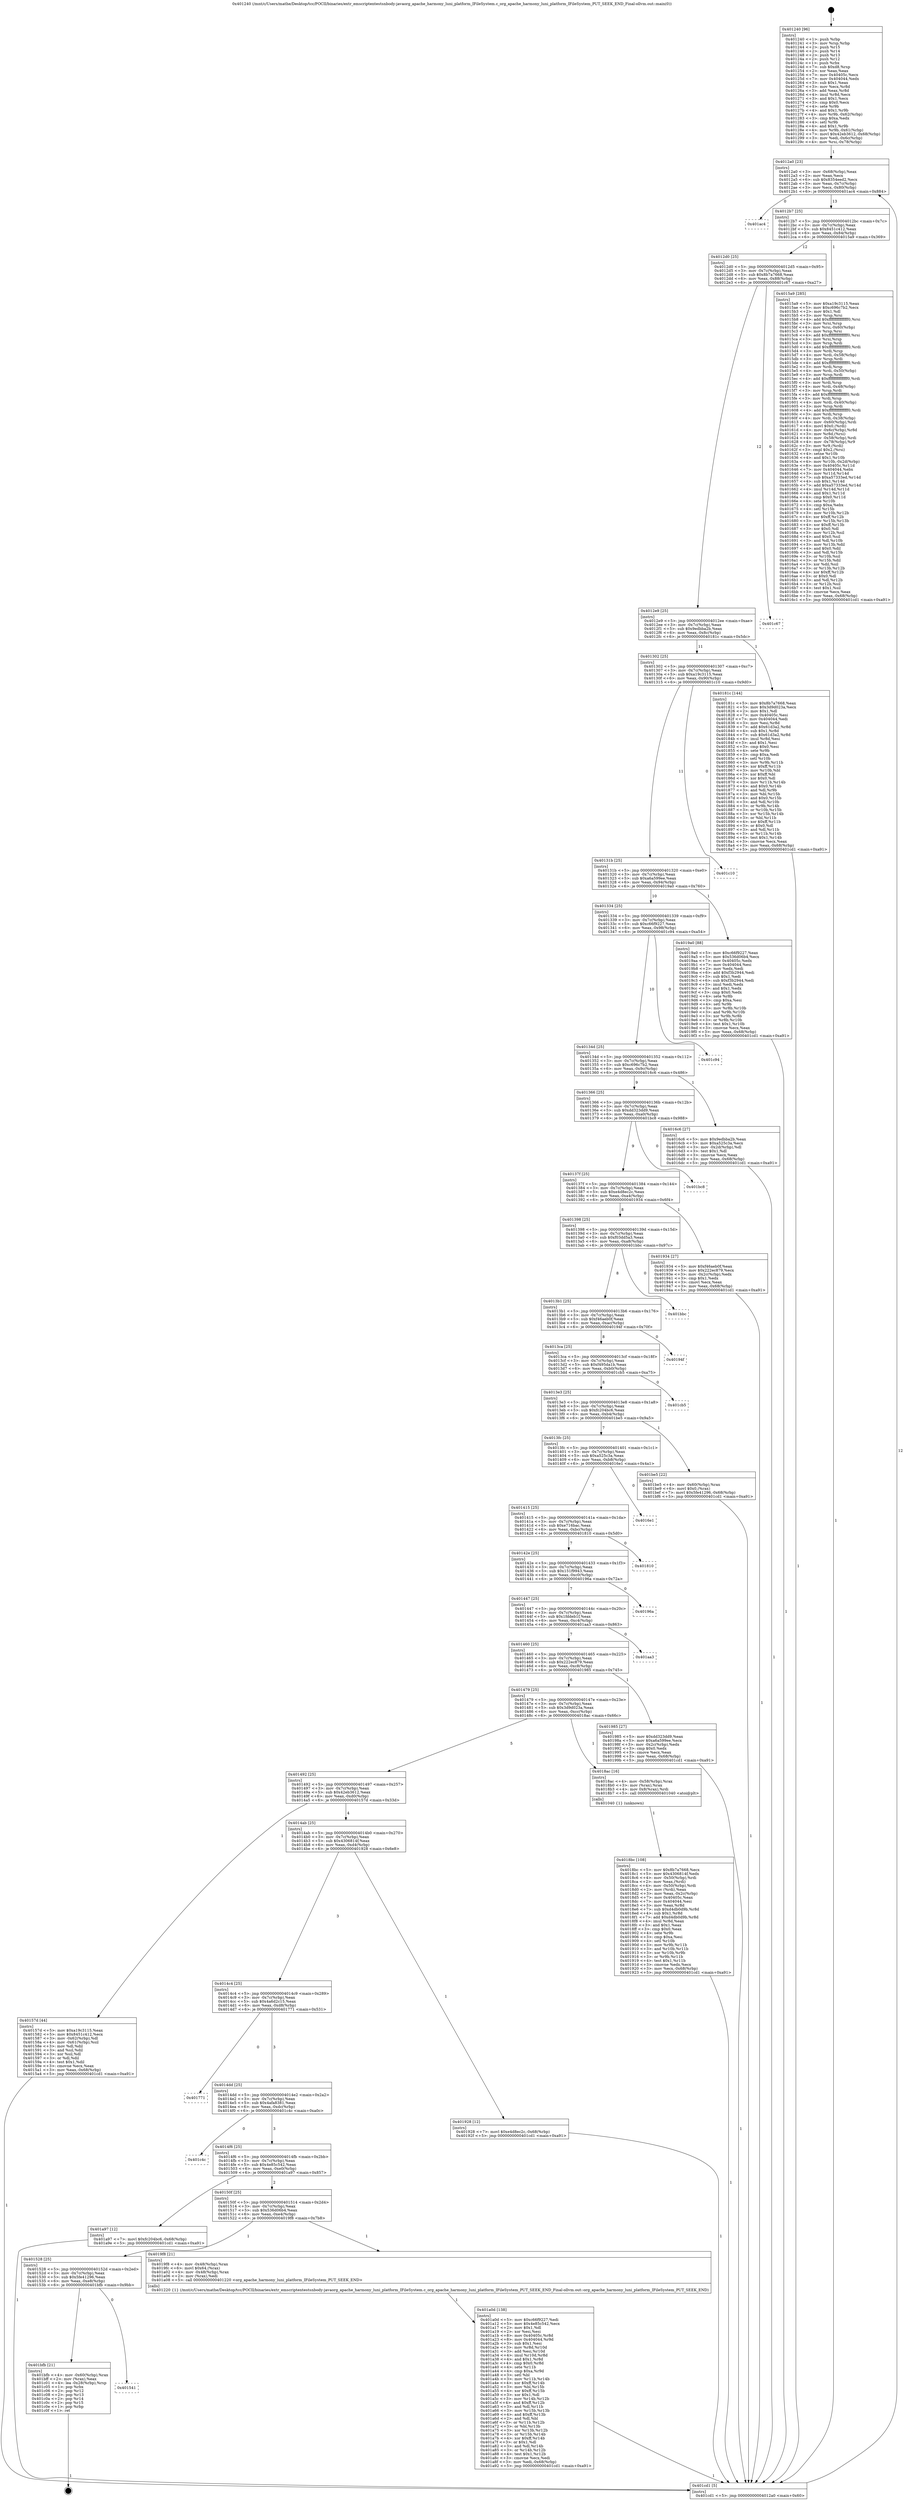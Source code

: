 digraph "0x401240" {
  label = "0x401240 (/mnt/c/Users/mathe/Desktop/tcc/POCII/binaries/extr_emscriptentestsnbody-javaorg_apache_harmony_luni_platform_IFileSystem.c_org_apache_harmony_luni_platform_IFileSystem_PUT_SEEK_END_Final-ollvm.out::main(0))"
  labelloc = "t"
  node[shape=record]

  Entry [label="",width=0.3,height=0.3,shape=circle,fillcolor=black,style=filled]
  "0x4012a0" [label="{
     0x4012a0 [23]\l
     | [instrs]\l
     &nbsp;&nbsp;0x4012a0 \<+3\>: mov -0x68(%rbp),%eax\l
     &nbsp;&nbsp;0x4012a3 \<+2\>: mov %eax,%ecx\l
     &nbsp;&nbsp;0x4012a5 \<+6\>: sub $0x8354eed2,%ecx\l
     &nbsp;&nbsp;0x4012ab \<+3\>: mov %eax,-0x7c(%rbp)\l
     &nbsp;&nbsp;0x4012ae \<+3\>: mov %ecx,-0x80(%rbp)\l
     &nbsp;&nbsp;0x4012b1 \<+6\>: je 0000000000401ac4 \<main+0x884\>\l
  }"]
  "0x401ac4" [label="{
     0x401ac4\l
  }", style=dashed]
  "0x4012b7" [label="{
     0x4012b7 [25]\l
     | [instrs]\l
     &nbsp;&nbsp;0x4012b7 \<+5\>: jmp 00000000004012bc \<main+0x7c\>\l
     &nbsp;&nbsp;0x4012bc \<+3\>: mov -0x7c(%rbp),%eax\l
     &nbsp;&nbsp;0x4012bf \<+5\>: sub $0x8451c412,%eax\l
     &nbsp;&nbsp;0x4012c4 \<+6\>: mov %eax,-0x84(%rbp)\l
     &nbsp;&nbsp;0x4012ca \<+6\>: je 00000000004015a9 \<main+0x369\>\l
  }"]
  Exit [label="",width=0.3,height=0.3,shape=circle,fillcolor=black,style=filled,peripheries=2]
  "0x4015a9" [label="{
     0x4015a9 [285]\l
     | [instrs]\l
     &nbsp;&nbsp;0x4015a9 \<+5\>: mov $0xa19c3115,%eax\l
     &nbsp;&nbsp;0x4015ae \<+5\>: mov $0xc696c7b2,%ecx\l
     &nbsp;&nbsp;0x4015b3 \<+2\>: mov $0x1,%dl\l
     &nbsp;&nbsp;0x4015b5 \<+3\>: mov %rsp,%rsi\l
     &nbsp;&nbsp;0x4015b8 \<+4\>: add $0xfffffffffffffff0,%rsi\l
     &nbsp;&nbsp;0x4015bc \<+3\>: mov %rsi,%rsp\l
     &nbsp;&nbsp;0x4015bf \<+4\>: mov %rsi,-0x60(%rbp)\l
     &nbsp;&nbsp;0x4015c3 \<+3\>: mov %rsp,%rsi\l
     &nbsp;&nbsp;0x4015c6 \<+4\>: add $0xfffffffffffffff0,%rsi\l
     &nbsp;&nbsp;0x4015ca \<+3\>: mov %rsi,%rsp\l
     &nbsp;&nbsp;0x4015cd \<+3\>: mov %rsp,%rdi\l
     &nbsp;&nbsp;0x4015d0 \<+4\>: add $0xfffffffffffffff0,%rdi\l
     &nbsp;&nbsp;0x4015d4 \<+3\>: mov %rdi,%rsp\l
     &nbsp;&nbsp;0x4015d7 \<+4\>: mov %rdi,-0x58(%rbp)\l
     &nbsp;&nbsp;0x4015db \<+3\>: mov %rsp,%rdi\l
     &nbsp;&nbsp;0x4015de \<+4\>: add $0xfffffffffffffff0,%rdi\l
     &nbsp;&nbsp;0x4015e2 \<+3\>: mov %rdi,%rsp\l
     &nbsp;&nbsp;0x4015e5 \<+4\>: mov %rdi,-0x50(%rbp)\l
     &nbsp;&nbsp;0x4015e9 \<+3\>: mov %rsp,%rdi\l
     &nbsp;&nbsp;0x4015ec \<+4\>: add $0xfffffffffffffff0,%rdi\l
     &nbsp;&nbsp;0x4015f0 \<+3\>: mov %rdi,%rsp\l
     &nbsp;&nbsp;0x4015f3 \<+4\>: mov %rdi,-0x48(%rbp)\l
     &nbsp;&nbsp;0x4015f7 \<+3\>: mov %rsp,%rdi\l
     &nbsp;&nbsp;0x4015fa \<+4\>: add $0xfffffffffffffff0,%rdi\l
     &nbsp;&nbsp;0x4015fe \<+3\>: mov %rdi,%rsp\l
     &nbsp;&nbsp;0x401601 \<+4\>: mov %rdi,-0x40(%rbp)\l
     &nbsp;&nbsp;0x401605 \<+3\>: mov %rsp,%rdi\l
     &nbsp;&nbsp;0x401608 \<+4\>: add $0xfffffffffffffff0,%rdi\l
     &nbsp;&nbsp;0x40160c \<+3\>: mov %rdi,%rsp\l
     &nbsp;&nbsp;0x40160f \<+4\>: mov %rdi,-0x38(%rbp)\l
     &nbsp;&nbsp;0x401613 \<+4\>: mov -0x60(%rbp),%rdi\l
     &nbsp;&nbsp;0x401617 \<+6\>: movl $0x0,(%rdi)\l
     &nbsp;&nbsp;0x40161d \<+4\>: mov -0x6c(%rbp),%r8d\l
     &nbsp;&nbsp;0x401621 \<+3\>: mov %r8d,(%rsi)\l
     &nbsp;&nbsp;0x401624 \<+4\>: mov -0x58(%rbp),%rdi\l
     &nbsp;&nbsp;0x401628 \<+4\>: mov -0x78(%rbp),%r9\l
     &nbsp;&nbsp;0x40162c \<+3\>: mov %r9,(%rdi)\l
     &nbsp;&nbsp;0x40162f \<+3\>: cmpl $0x2,(%rsi)\l
     &nbsp;&nbsp;0x401632 \<+4\>: setne %r10b\l
     &nbsp;&nbsp;0x401636 \<+4\>: and $0x1,%r10b\l
     &nbsp;&nbsp;0x40163a \<+4\>: mov %r10b,-0x2d(%rbp)\l
     &nbsp;&nbsp;0x40163e \<+8\>: mov 0x40405c,%r11d\l
     &nbsp;&nbsp;0x401646 \<+7\>: mov 0x404044,%ebx\l
     &nbsp;&nbsp;0x40164d \<+3\>: mov %r11d,%r14d\l
     &nbsp;&nbsp;0x401650 \<+7\>: sub $0xa57333ed,%r14d\l
     &nbsp;&nbsp;0x401657 \<+4\>: sub $0x1,%r14d\l
     &nbsp;&nbsp;0x40165b \<+7\>: add $0xa57333ed,%r14d\l
     &nbsp;&nbsp;0x401662 \<+4\>: imul %r14d,%r11d\l
     &nbsp;&nbsp;0x401666 \<+4\>: and $0x1,%r11d\l
     &nbsp;&nbsp;0x40166a \<+4\>: cmp $0x0,%r11d\l
     &nbsp;&nbsp;0x40166e \<+4\>: sete %r10b\l
     &nbsp;&nbsp;0x401672 \<+3\>: cmp $0xa,%ebx\l
     &nbsp;&nbsp;0x401675 \<+4\>: setl %r15b\l
     &nbsp;&nbsp;0x401679 \<+3\>: mov %r10b,%r12b\l
     &nbsp;&nbsp;0x40167c \<+4\>: xor $0xff,%r12b\l
     &nbsp;&nbsp;0x401680 \<+3\>: mov %r15b,%r13b\l
     &nbsp;&nbsp;0x401683 \<+4\>: xor $0xff,%r13b\l
     &nbsp;&nbsp;0x401687 \<+3\>: xor $0x0,%dl\l
     &nbsp;&nbsp;0x40168a \<+3\>: mov %r12b,%sil\l
     &nbsp;&nbsp;0x40168d \<+4\>: and $0x0,%sil\l
     &nbsp;&nbsp;0x401691 \<+3\>: and %dl,%r10b\l
     &nbsp;&nbsp;0x401694 \<+3\>: mov %r13b,%dil\l
     &nbsp;&nbsp;0x401697 \<+4\>: and $0x0,%dil\l
     &nbsp;&nbsp;0x40169b \<+3\>: and %dl,%r15b\l
     &nbsp;&nbsp;0x40169e \<+3\>: or %r10b,%sil\l
     &nbsp;&nbsp;0x4016a1 \<+3\>: or %r15b,%dil\l
     &nbsp;&nbsp;0x4016a4 \<+3\>: xor %dil,%sil\l
     &nbsp;&nbsp;0x4016a7 \<+3\>: or %r13b,%r12b\l
     &nbsp;&nbsp;0x4016aa \<+4\>: xor $0xff,%r12b\l
     &nbsp;&nbsp;0x4016ae \<+3\>: or $0x0,%dl\l
     &nbsp;&nbsp;0x4016b1 \<+3\>: and %dl,%r12b\l
     &nbsp;&nbsp;0x4016b4 \<+3\>: or %r12b,%sil\l
     &nbsp;&nbsp;0x4016b7 \<+4\>: test $0x1,%sil\l
     &nbsp;&nbsp;0x4016bb \<+3\>: cmovne %ecx,%eax\l
     &nbsp;&nbsp;0x4016be \<+3\>: mov %eax,-0x68(%rbp)\l
     &nbsp;&nbsp;0x4016c1 \<+5\>: jmp 0000000000401cd1 \<main+0xa91\>\l
  }"]
  "0x4012d0" [label="{
     0x4012d0 [25]\l
     | [instrs]\l
     &nbsp;&nbsp;0x4012d0 \<+5\>: jmp 00000000004012d5 \<main+0x95\>\l
     &nbsp;&nbsp;0x4012d5 \<+3\>: mov -0x7c(%rbp),%eax\l
     &nbsp;&nbsp;0x4012d8 \<+5\>: sub $0x8b7a7668,%eax\l
     &nbsp;&nbsp;0x4012dd \<+6\>: mov %eax,-0x88(%rbp)\l
     &nbsp;&nbsp;0x4012e3 \<+6\>: je 0000000000401c67 \<main+0xa27\>\l
  }"]
  "0x401541" [label="{
     0x401541\l
  }", style=dashed]
  "0x401c67" [label="{
     0x401c67\l
  }", style=dashed]
  "0x4012e9" [label="{
     0x4012e9 [25]\l
     | [instrs]\l
     &nbsp;&nbsp;0x4012e9 \<+5\>: jmp 00000000004012ee \<main+0xae\>\l
     &nbsp;&nbsp;0x4012ee \<+3\>: mov -0x7c(%rbp),%eax\l
     &nbsp;&nbsp;0x4012f1 \<+5\>: sub $0x9edbba2b,%eax\l
     &nbsp;&nbsp;0x4012f6 \<+6\>: mov %eax,-0x8c(%rbp)\l
     &nbsp;&nbsp;0x4012fc \<+6\>: je 000000000040181c \<main+0x5dc\>\l
  }"]
  "0x401bfb" [label="{
     0x401bfb [21]\l
     | [instrs]\l
     &nbsp;&nbsp;0x401bfb \<+4\>: mov -0x60(%rbp),%rax\l
     &nbsp;&nbsp;0x401bff \<+2\>: mov (%rax),%eax\l
     &nbsp;&nbsp;0x401c01 \<+4\>: lea -0x28(%rbp),%rsp\l
     &nbsp;&nbsp;0x401c05 \<+1\>: pop %rbx\l
     &nbsp;&nbsp;0x401c06 \<+2\>: pop %r12\l
     &nbsp;&nbsp;0x401c08 \<+2\>: pop %r13\l
     &nbsp;&nbsp;0x401c0a \<+2\>: pop %r14\l
     &nbsp;&nbsp;0x401c0c \<+2\>: pop %r15\l
     &nbsp;&nbsp;0x401c0e \<+1\>: pop %rbp\l
     &nbsp;&nbsp;0x401c0f \<+1\>: ret\l
  }"]
  "0x40181c" [label="{
     0x40181c [144]\l
     | [instrs]\l
     &nbsp;&nbsp;0x40181c \<+5\>: mov $0x8b7a7668,%eax\l
     &nbsp;&nbsp;0x401821 \<+5\>: mov $0x3d9d023a,%ecx\l
     &nbsp;&nbsp;0x401826 \<+2\>: mov $0x1,%dl\l
     &nbsp;&nbsp;0x401828 \<+7\>: mov 0x40405c,%esi\l
     &nbsp;&nbsp;0x40182f \<+7\>: mov 0x404044,%edi\l
     &nbsp;&nbsp;0x401836 \<+3\>: mov %esi,%r8d\l
     &nbsp;&nbsp;0x401839 \<+7\>: add $0x61d3a2,%r8d\l
     &nbsp;&nbsp;0x401840 \<+4\>: sub $0x1,%r8d\l
     &nbsp;&nbsp;0x401844 \<+7\>: sub $0x61d3a2,%r8d\l
     &nbsp;&nbsp;0x40184b \<+4\>: imul %r8d,%esi\l
     &nbsp;&nbsp;0x40184f \<+3\>: and $0x1,%esi\l
     &nbsp;&nbsp;0x401852 \<+3\>: cmp $0x0,%esi\l
     &nbsp;&nbsp;0x401855 \<+4\>: sete %r9b\l
     &nbsp;&nbsp;0x401859 \<+3\>: cmp $0xa,%edi\l
     &nbsp;&nbsp;0x40185c \<+4\>: setl %r10b\l
     &nbsp;&nbsp;0x401860 \<+3\>: mov %r9b,%r11b\l
     &nbsp;&nbsp;0x401863 \<+4\>: xor $0xff,%r11b\l
     &nbsp;&nbsp;0x401867 \<+3\>: mov %r10b,%bl\l
     &nbsp;&nbsp;0x40186a \<+3\>: xor $0xff,%bl\l
     &nbsp;&nbsp;0x40186d \<+3\>: xor $0x0,%dl\l
     &nbsp;&nbsp;0x401870 \<+3\>: mov %r11b,%r14b\l
     &nbsp;&nbsp;0x401873 \<+4\>: and $0x0,%r14b\l
     &nbsp;&nbsp;0x401877 \<+3\>: and %dl,%r9b\l
     &nbsp;&nbsp;0x40187a \<+3\>: mov %bl,%r15b\l
     &nbsp;&nbsp;0x40187d \<+4\>: and $0x0,%r15b\l
     &nbsp;&nbsp;0x401881 \<+3\>: and %dl,%r10b\l
     &nbsp;&nbsp;0x401884 \<+3\>: or %r9b,%r14b\l
     &nbsp;&nbsp;0x401887 \<+3\>: or %r10b,%r15b\l
     &nbsp;&nbsp;0x40188a \<+3\>: xor %r15b,%r14b\l
     &nbsp;&nbsp;0x40188d \<+3\>: or %bl,%r11b\l
     &nbsp;&nbsp;0x401890 \<+4\>: xor $0xff,%r11b\l
     &nbsp;&nbsp;0x401894 \<+3\>: or $0x0,%dl\l
     &nbsp;&nbsp;0x401897 \<+3\>: and %dl,%r11b\l
     &nbsp;&nbsp;0x40189a \<+3\>: or %r11b,%r14b\l
     &nbsp;&nbsp;0x40189d \<+4\>: test $0x1,%r14b\l
     &nbsp;&nbsp;0x4018a1 \<+3\>: cmovne %ecx,%eax\l
     &nbsp;&nbsp;0x4018a4 \<+3\>: mov %eax,-0x68(%rbp)\l
     &nbsp;&nbsp;0x4018a7 \<+5\>: jmp 0000000000401cd1 \<main+0xa91\>\l
  }"]
  "0x401302" [label="{
     0x401302 [25]\l
     | [instrs]\l
     &nbsp;&nbsp;0x401302 \<+5\>: jmp 0000000000401307 \<main+0xc7\>\l
     &nbsp;&nbsp;0x401307 \<+3\>: mov -0x7c(%rbp),%eax\l
     &nbsp;&nbsp;0x40130a \<+5\>: sub $0xa19c3115,%eax\l
     &nbsp;&nbsp;0x40130f \<+6\>: mov %eax,-0x90(%rbp)\l
     &nbsp;&nbsp;0x401315 \<+6\>: je 0000000000401c10 \<main+0x9d0\>\l
  }"]
  "0x401a0d" [label="{
     0x401a0d [138]\l
     | [instrs]\l
     &nbsp;&nbsp;0x401a0d \<+5\>: mov $0xc66f9227,%edi\l
     &nbsp;&nbsp;0x401a12 \<+5\>: mov $0x4e85c542,%ecx\l
     &nbsp;&nbsp;0x401a17 \<+2\>: mov $0x1,%dl\l
     &nbsp;&nbsp;0x401a19 \<+2\>: xor %esi,%esi\l
     &nbsp;&nbsp;0x401a1b \<+8\>: mov 0x40405c,%r8d\l
     &nbsp;&nbsp;0x401a23 \<+8\>: mov 0x404044,%r9d\l
     &nbsp;&nbsp;0x401a2b \<+3\>: sub $0x1,%esi\l
     &nbsp;&nbsp;0x401a2e \<+3\>: mov %r8d,%r10d\l
     &nbsp;&nbsp;0x401a31 \<+3\>: add %esi,%r10d\l
     &nbsp;&nbsp;0x401a34 \<+4\>: imul %r10d,%r8d\l
     &nbsp;&nbsp;0x401a38 \<+4\>: and $0x1,%r8d\l
     &nbsp;&nbsp;0x401a3c \<+4\>: cmp $0x0,%r8d\l
     &nbsp;&nbsp;0x401a40 \<+4\>: sete %r11b\l
     &nbsp;&nbsp;0x401a44 \<+4\>: cmp $0xa,%r9d\l
     &nbsp;&nbsp;0x401a48 \<+3\>: setl %bl\l
     &nbsp;&nbsp;0x401a4b \<+3\>: mov %r11b,%r14b\l
     &nbsp;&nbsp;0x401a4e \<+4\>: xor $0xff,%r14b\l
     &nbsp;&nbsp;0x401a52 \<+3\>: mov %bl,%r15b\l
     &nbsp;&nbsp;0x401a55 \<+4\>: xor $0xff,%r15b\l
     &nbsp;&nbsp;0x401a59 \<+3\>: xor $0x1,%dl\l
     &nbsp;&nbsp;0x401a5c \<+3\>: mov %r14b,%r12b\l
     &nbsp;&nbsp;0x401a5f \<+4\>: and $0xff,%r12b\l
     &nbsp;&nbsp;0x401a63 \<+3\>: and %dl,%r11b\l
     &nbsp;&nbsp;0x401a66 \<+3\>: mov %r15b,%r13b\l
     &nbsp;&nbsp;0x401a69 \<+4\>: and $0xff,%r13b\l
     &nbsp;&nbsp;0x401a6d \<+2\>: and %dl,%bl\l
     &nbsp;&nbsp;0x401a6f \<+3\>: or %r11b,%r12b\l
     &nbsp;&nbsp;0x401a72 \<+3\>: or %bl,%r13b\l
     &nbsp;&nbsp;0x401a75 \<+3\>: xor %r13b,%r12b\l
     &nbsp;&nbsp;0x401a78 \<+3\>: or %r15b,%r14b\l
     &nbsp;&nbsp;0x401a7b \<+4\>: xor $0xff,%r14b\l
     &nbsp;&nbsp;0x401a7f \<+3\>: or $0x1,%dl\l
     &nbsp;&nbsp;0x401a82 \<+3\>: and %dl,%r14b\l
     &nbsp;&nbsp;0x401a85 \<+3\>: or %r14b,%r12b\l
     &nbsp;&nbsp;0x401a88 \<+4\>: test $0x1,%r12b\l
     &nbsp;&nbsp;0x401a8c \<+3\>: cmovne %ecx,%edi\l
     &nbsp;&nbsp;0x401a8f \<+3\>: mov %edi,-0x68(%rbp)\l
     &nbsp;&nbsp;0x401a92 \<+5\>: jmp 0000000000401cd1 \<main+0xa91\>\l
  }"]
  "0x401c10" [label="{
     0x401c10\l
  }", style=dashed]
  "0x40131b" [label="{
     0x40131b [25]\l
     | [instrs]\l
     &nbsp;&nbsp;0x40131b \<+5\>: jmp 0000000000401320 \<main+0xe0\>\l
     &nbsp;&nbsp;0x401320 \<+3\>: mov -0x7c(%rbp),%eax\l
     &nbsp;&nbsp;0x401323 \<+5\>: sub $0xa6a599ee,%eax\l
     &nbsp;&nbsp;0x401328 \<+6\>: mov %eax,-0x94(%rbp)\l
     &nbsp;&nbsp;0x40132e \<+6\>: je 00000000004019a0 \<main+0x760\>\l
  }"]
  "0x401528" [label="{
     0x401528 [25]\l
     | [instrs]\l
     &nbsp;&nbsp;0x401528 \<+5\>: jmp 000000000040152d \<main+0x2ed\>\l
     &nbsp;&nbsp;0x40152d \<+3\>: mov -0x7c(%rbp),%eax\l
     &nbsp;&nbsp;0x401530 \<+5\>: sub $0x5fe41296,%eax\l
     &nbsp;&nbsp;0x401535 \<+6\>: mov %eax,-0xe8(%rbp)\l
     &nbsp;&nbsp;0x40153b \<+6\>: je 0000000000401bfb \<main+0x9bb\>\l
  }"]
  "0x4019a0" [label="{
     0x4019a0 [88]\l
     | [instrs]\l
     &nbsp;&nbsp;0x4019a0 \<+5\>: mov $0xc66f9227,%eax\l
     &nbsp;&nbsp;0x4019a5 \<+5\>: mov $0x536d06b4,%ecx\l
     &nbsp;&nbsp;0x4019aa \<+7\>: mov 0x40405c,%edx\l
     &nbsp;&nbsp;0x4019b1 \<+7\>: mov 0x404044,%esi\l
     &nbsp;&nbsp;0x4019b8 \<+2\>: mov %edx,%edi\l
     &nbsp;&nbsp;0x4019ba \<+6\>: add $0xf3b2944,%edi\l
     &nbsp;&nbsp;0x4019c0 \<+3\>: sub $0x1,%edi\l
     &nbsp;&nbsp;0x4019c3 \<+6\>: sub $0xf3b2944,%edi\l
     &nbsp;&nbsp;0x4019c9 \<+3\>: imul %edi,%edx\l
     &nbsp;&nbsp;0x4019cc \<+3\>: and $0x1,%edx\l
     &nbsp;&nbsp;0x4019cf \<+3\>: cmp $0x0,%edx\l
     &nbsp;&nbsp;0x4019d2 \<+4\>: sete %r8b\l
     &nbsp;&nbsp;0x4019d6 \<+3\>: cmp $0xa,%esi\l
     &nbsp;&nbsp;0x4019d9 \<+4\>: setl %r9b\l
     &nbsp;&nbsp;0x4019dd \<+3\>: mov %r8b,%r10b\l
     &nbsp;&nbsp;0x4019e0 \<+3\>: and %r9b,%r10b\l
     &nbsp;&nbsp;0x4019e3 \<+3\>: xor %r9b,%r8b\l
     &nbsp;&nbsp;0x4019e6 \<+3\>: or %r8b,%r10b\l
     &nbsp;&nbsp;0x4019e9 \<+4\>: test $0x1,%r10b\l
     &nbsp;&nbsp;0x4019ed \<+3\>: cmovne %ecx,%eax\l
     &nbsp;&nbsp;0x4019f0 \<+3\>: mov %eax,-0x68(%rbp)\l
     &nbsp;&nbsp;0x4019f3 \<+5\>: jmp 0000000000401cd1 \<main+0xa91\>\l
  }"]
  "0x401334" [label="{
     0x401334 [25]\l
     | [instrs]\l
     &nbsp;&nbsp;0x401334 \<+5\>: jmp 0000000000401339 \<main+0xf9\>\l
     &nbsp;&nbsp;0x401339 \<+3\>: mov -0x7c(%rbp),%eax\l
     &nbsp;&nbsp;0x40133c \<+5\>: sub $0xc66f9227,%eax\l
     &nbsp;&nbsp;0x401341 \<+6\>: mov %eax,-0x98(%rbp)\l
     &nbsp;&nbsp;0x401347 \<+6\>: je 0000000000401c94 \<main+0xa54\>\l
  }"]
  "0x4019f8" [label="{
     0x4019f8 [21]\l
     | [instrs]\l
     &nbsp;&nbsp;0x4019f8 \<+4\>: mov -0x48(%rbp),%rax\l
     &nbsp;&nbsp;0x4019fc \<+6\>: movl $0x64,(%rax)\l
     &nbsp;&nbsp;0x401a02 \<+4\>: mov -0x48(%rbp),%rax\l
     &nbsp;&nbsp;0x401a06 \<+2\>: mov (%rax),%edi\l
     &nbsp;&nbsp;0x401a08 \<+5\>: call 0000000000401220 \<org_apache_harmony_luni_platform_IFileSystem_PUT_SEEK_END\>\l
     | [calls]\l
     &nbsp;&nbsp;0x401220 \{1\} (/mnt/c/Users/mathe/Desktop/tcc/POCII/binaries/extr_emscriptentestsnbody-javaorg_apache_harmony_luni_platform_IFileSystem.c_org_apache_harmony_luni_platform_IFileSystem_PUT_SEEK_END_Final-ollvm.out::org_apache_harmony_luni_platform_IFileSystem_PUT_SEEK_END)\l
  }"]
  "0x401c94" [label="{
     0x401c94\l
  }", style=dashed]
  "0x40134d" [label="{
     0x40134d [25]\l
     | [instrs]\l
     &nbsp;&nbsp;0x40134d \<+5\>: jmp 0000000000401352 \<main+0x112\>\l
     &nbsp;&nbsp;0x401352 \<+3\>: mov -0x7c(%rbp),%eax\l
     &nbsp;&nbsp;0x401355 \<+5\>: sub $0xc696c7b2,%eax\l
     &nbsp;&nbsp;0x40135a \<+6\>: mov %eax,-0x9c(%rbp)\l
     &nbsp;&nbsp;0x401360 \<+6\>: je 00000000004016c6 \<main+0x486\>\l
  }"]
  "0x40150f" [label="{
     0x40150f [25]\l
     | [instrs]\l
     &nbsp;&nbsp;0x40150f \<+5\>: jmp 0000000000401514 \<main+0x2d4\>\l
     &nbsp;&nbsp;0x401514 \<+3\>: mov -0x7c(%rbp),%eax\l
     &nbsp;&nbsp;0x401517 \<+5\>: sub $0x536d06b4,%eax\l
     &nbsp;&nbsp;0x40151c \<+6\>: mov %eax,-0xe4(%rbp)\l
     &nbsp;&nbsp;0x401522 \<+6\>: je 00000000004019f8 \<main+0x7b8\>\l
  }"]
  "0x4016c6" [label="{
     0x4016c6 [27]\l
     | [instrs]\l
     &nbsp;&nbsp;0x4016c6 \<+5\>: mov $0x9edbba2b,%eax\l
     &nbsp;&nbsp;0x4016cb \<+5\>: mov $0xa525c3a,%ecx\l
     &nbsp;&nbsp;0x4016d0 \<+3\>: mov -0x2d(%rbp),%dl\l
     &nbsp;&nbsp;0x4016d3 \<+3\>: test $0x1,%dl\l
     &nbsp;&nbsp;0x4016d6 \<+3\>: cmovne %ecx,%eax\l
     &nbsp;&nbsp;0x4016d9 \<+3\>: mov %eax,-0x68(%rbp)\l
     &nbsp;&nbsp;0x4016dc \<+5\>: jmp 0000000000401cd1 \<main+0xa91\>\l
  }"]
  "0x401366" [label="{
     0x401366 [25]\l
     | [instrs]\l
     &nbsp;&nbsp;0x401366 \<+5\>: jmp 000000000040136b \<main+0x12b\>\l
     &nbsp;&nbsp;0x40136b \<+3\>: mov -0x7c(%rbp),%eax\l
     &nbsp;&nbsp;0x40136e \<+5\>: sub $0xdd323dd9,%eax\l
     &nbsp;&nbsp;0x401373 \<+6\>: mov %eax,-0xa0(%rbp)\l
     &nbsp;&nbsp;0x401379 \<+6\>: je 0000000000401bc8 \<main+0x988\>\l
  }"]
  "0x401a97" [label="{
     0x401a97 [12]\l
     | [instrs]\l
     &nbsp;&nbsp;0x401a97 \<+7\>: movl $0xfc204bc6,-0x68(%rbp)\l
     &nbsp;&nbsp;0x401a9e \<+5\>: jmp 0000000000401cd1 \<main+0xa91\>\l
  }"]
  "0x401bc8" [label="{
     0x401bc8\l
  }", style=dashed]
  "0x40137f" [label="{
     0x40137f [25]\l
     | [instrs]\l
     &nbsp;&nbsp;0x40137f \<+5\>: jmp 0000000000401384 \<main+0x144\>\l
     &nbsp;&nbsp;0x401384 \<+3\>: mov -0x7c(%rbp),%eax\l
     &nbsp;&nbsp;0x401387 \<+5\>: sub $0xe4d8ec2c,%eax\l
     &nbsp;&nbsp;0x40138c \<+6\>: mov %eax,-0xa4(%rbp)\l
     &nbsp;&nbsp;0x401392 \<+6\>: je 0000000000401934 \<main+0x6f4\>\l
  }"]
  "0x4014f6" [label="{
     0x4014f6 [25]\l
     | [instrs]\l
     &nbsp;&nbsp;0x4014f6 \<+5\>: jmp 00000000004014fb \<main+0x2bb\>\l
     &nbsp;&nbsp;0x4014fb \<+3\>: mov -0x7c(%rbp),%eax\l
     &nbsp;&nbsp;0x4014fe \<+5\>: sub $0x4e85c542,%eax\l
     &nbsp;&nbsp;0x401503 \<+6\>: mov %eax,-0xe0(%rbp)\l
     &nbsp;&nbsp;0x401509 \<+6\>: je 0000000000401a97 \<main+0x857\>\l
  }"]
  "0x401934" [label="{
     0x401934 [27]\l
     | [instrs]\l
     &nbsp;&nbsp;0x401934 \<+5\>: mov $0xf46aeb0f,%eax\l
     &nbsp;&nbsp;0x401939 \<+5\>: mov $0x222ec879,%ecx\l
     &nbsp;&nbsp;0x40193e \<+3\>: mov -0x2c(%rbp),%edx\l
     &nbsp;&nbsp;0x401941 \<+3\>: cmp $0x1,%edx\l
     &nbsp;&nbsp;0x401944 \<+3\>: cmovl %ecx,%eax\l
     &nbsp;&nbsp;0x401947 \<+3\>: mov %eax,-0x68(%rbp)\l
     &nbsp;&nbsp;0x40194a \<+5\>: jmp 0000000000401cd1 \<main+0xa91\>\l
  }"]
  "0x401398" [label="{
     0x401398 [25]\l
     | [instrs]\l
     &nbsp;&nbsp;0x401398 \<+5\>: jmp 000000000040139d \<main+0x15d\>\l
     &nbsp;&nbsp;0x40139d \<+3\>: mov -0x7c(%rbp),%eax\l
     &nbsp;&nbsp;0x4013a0 \<+5\>: sub $0xf03dd5a3,%eax\l
     &nbsp;&nbsp;0x4013a5 \<+6\>: mov %eax,-0xa8(%rbp)\l
     &nbsp;&nbsp;0x4013ab \<+6\>: je 0000000000401bbc \<main+0x97c\>\l
  }"]
  "0x401c4c" [label="{
     0x401c4c\l
  }", style=dashed]
  "0x401bbc" [label="{
     0x401bbc\l
  }", style=dashed]
  "0x4013b1" [label="{
     0x4013b1 [25]\l
     | [instrs]\l
     &nbsp;&nbsp;0x4013b1 \<+5\>: jmp 00000000004013b6 \<main+0x176\>\l
     &nbsp;&nbsp;0x4013b6 \<+3\>: mov -0x7c(%rbp),%eax\l
     &nbsp;&nbsp;0x4013b9 \<+5\>: sub $0xf46aeb0f,%eax\l
     &nbsp;&nbsp;0x4013be \<+6\>: mov %eax,-0xac(%rbp)\l
     &nbsp;&nbsp;0x4013c4 \<+6\>: je 000000000040194f \<main+0x70f\>\l
  }"]
  "0x4014dd" [label="{
     0x4014dd [25]\l
     | [instrs]\l
     &nbsp;&nbsp;0x4014dd \<+5\>: jmp 00000000004014e2 \<main+0x2a2\>\l
     &nbsp;&nbsp;0x4014e2 \<+3\>: mov -0x7c(%rbp),%eax\l
     &nbsp;&nbsp;0x4014e5 \<+5\>: sub $0x4afa8381,%eax\l
     &nbsp;&nbsp;0x4014ea \<+6\>: mov %eax,-0xdc(%rbp)\l
     &nbsp;&nbsp;0x4014f0 \<+6\>: je 0000000000401c4c \<main+0xa0c\>\l
  }"]
  "0x40194f" [label="{
     0x40194f\l
  }", style=dashed]
  "0x4013ca" [label="{
     0x4013ca [25]\l
     | [instrs]\l
     &nbsp;&nbsp;0x4013ca \<+5\>: jmp 00000000004013cf \<main+0x18f\>\l
     &nbsp;&nbsp;0x4013cf \<+3\>: mov -0x7c(%rbp),%eax\l
     &nbsp;&nbsp;0x4013d2 \<+5\>: sub $0xf495da1b,%eax\l
     &nbsp;&nbsp;0x4013d7 \<+6\>: mov %eax,-0xb0(%rbp)\l
     &nbsp;&nbsp;0x4013dd \<+6\>: je 0000000000401cb5 \<main+0xa75\>\l
  }"]
  "0x401771" [label="{
     0x401771\l
  }", style=dashed]
  "0x401cb5" [label="{
     0x401cb5\l
  }", style=dashed]
  "0x4013e3" [label="{
     0x4013e3 [25]\l
     | [instrs]\l
     &nbsp;&nbsp;0x4013e3 \<+5\>: jmp 00000000004013e8 \<main+0x1a8\>\l
     &nbsp;&nbsp;0x4013e8 \<+3\>: mov -0x7c(%rbp),%eax\l
     &nbsp;&nbsp;0x4013eb \<+5\>: sub $0xfc204bc6,%eax\l
     &nbsp;&nbsp;0x4013f0 \<+6\>: mov %eax,-0xb4(%rbp)\l
     &nbsp;&nbsp;0x4013f6 \<+6\>: je 0000000000401be5 \<main+0x9a5\>\l
  }"]
  "0x4014c4" [label="{
     0x4014c4 [25]\l
     | [instrs]\l
     &nbsp;&nbsp;0x4014c4 \<+5\>: jmp 00000000004014c9 \<main+0x289\>\l
     &nbsp;&nbsp;0x4014c9 \<+3\>: mov -0x7c(%rbp),%eax\l
     &nbsp;&nbsp;0x4014cc \<+5\>: sub $0x4a6d2c15,%eax\l
     &nbsp;&nbsp;0x4014d1 \<+6\>: mov %eax,-0xd8(%rbp)\l
     &nbsp;&nbsp;0x4014d7 \<+6\>: je 0000000000401771 \<main+0x531\>\l
  }"]
  "0x401be5" [label="{
     0x401be5 [22]\l
     | [instrs]\l
     &nbsp;&nbsp;0x401be5 \<+4\>: mov -0x60(%rbp),%rax\l
     &nbsp;&nbsp;0x401be9 \<+6\>: movl $0x0,(%rax)\l
     &nbsp;&nbsp;0x401bef \<+7\>: movl $0x5fe41296,-0x68(%rbp)\l
     &nbsp;&nbsp;0x401bf6 \<+5\>: jmp 0000000000401cd1 \<main+0xa91\>\l
  }"]
  "0x4013fc" [label="{
     0x4013fc [25]\l
     | [instrs]\l
     &nbsp;&nbsp;0x4013fc \<+5\>: jmp 0000000000401401 \<main+0x1c1\>\l
     &nbsp;&nbsp;0x401401 \<+3\>: mov -0x7c(%rbp),%eax\l
     &nbsp;&nbsp;0x401404 \<+5\>: sub $0xa525c3a,%eax\l
     &nbsp;&nbsp;0x401409 \<+6\>: mov %eax,-0xb8(%rbp)\l
     &nbsp;&nbsp;0x40140f \<+6\>: je 00000000004016e1 \<main+0x4a1\>\l
  }"]
  "0x401928" [label="{
     0x401928 [12]\l
     | [instrs]\l
     &nbsp;&nbsp;0x401928 \<+7\>: movl $0xe4d8ec2c,-0x68(%rbp)\l
     &nbsp;&nbsp;0x40192f \<+5\>: jmp 0000000000401cd1 \<main+0xa91\>\l
  }"]
  "0x4016e1" [label="{
     0x4016e1\l
  }", style=dashed]
  "0x401415" [label="{
     0x401415 [25]\l
     | [instrs]\l
     &nbsp;&nbsp;0x401415 \<+5\>: jmp 000000000040141a \<main+0x1da\>\l
     &nbsp;&nbsp;0x40141a \<+3\>: mov -0x7c(%rbp),%eax\l
     &nbsp;&nbsp;0x40141d \<+5\>: sub $0xe716bac,%eax\l
     &nbsp;&nbsp;0x401422 \<+6\>: mov %eax,-0xbc(%rbp)\l
     &nbsp;&nbsp;0x401428 \<+6\>: je 0000000000401810 \<main+0x5d0\>\l
  }"]
  "0x4018bc" [label="{
     0x4018bc [108]\l
     | [instrs]\l
     &nbsp;&nbsp;0x4018bc \<+5\>: mov $0x8b7a7668,%ecx\l
     &nbsp;&nbsp;0x4018c1 \<+5\>: mov $0x4306814f,%edx\l
     &nbsp;&nbsp;0x4018c6 \<+4\>: mov -0x50(%rbp),%rdi\l
     &nbsp;&nbsp;0x4018ca \<+2\>: mov %eax,(%rdi)\l
     &nbsp;&nbsp;0x4018cc \<+4\>: mov -0x50(%rbp),%rdi\l
     &nbsp;&nbsp;0x4018d0 \<+2\>: mov (%rdi),%eax\l
     &nbsp;&nbsp;0x4018d2 \<+3\>: mov %eax,-0x2c(%rbp)\l
     &nbsp;&nbsp;0x4018d5 \<+7\>: mov 0x40405c,%eax\l
     &nbsp;&nbsp;0x4018dc \<+7\>: mov 0x404044,%esi\l
     &nbsp;&nbsp;0x4018e3 \<+3\>: mov %eax,%r8d\l
     &nbsp;&nbsp;0x4018e6 \<+7\>: sub $0xd4db0d9b,%r8d\l
     &nbsp;&nbsp;0x4018ed \<+4\>: sub $0x1,%r8d\l
     &nbsp;&nbsp;0x4018f1 \<+7\>: add $0xd4db0d9b,%r8d\l
     &nbsp;&nbsp;0x4018f8 \<+4\>: imul %r8d,%eax\l
     &nbsp;&nbsp;0x4018fc \<+3\>: and $0x1,%eax\l
     &nbsp;&nbsp;0x4018ff \<+3\>: cmp $0x0,%eax\l
     &nbsp;&nbsp;0x401902 \<+4\>: sete %r9b\l
     &nbsp;&nbsp;0x401906 \<+3\>: cmp $0xa,%esi\l
     &nbsp;&nbsp;0x401909 \<+4\>: setl %r10b\l
     &nbsp;&nbsp;0x40190d \<+3\>: mov %r9b,%r11b\l
     &nbsp;&nbsp;0x401910 \<+3\>: and %r10b,%r11b\l
     &nbsp;&nbsp;0x401913 \<+3\>: xor %r10b,%r9b\l
     &nbsp;&nbsp;0x401916 \<+3\>: or %r9b,%r11b\l
     &nbsp;&nbsp;0x401919 \<+4\>: test $0x1,%r11b\l
     &nbsp;&nbsp;0x40191d \<+3\>: cmovne %edx,%ecx\l
     &nbsp;&nbsp;0x401920 \<+3\>: mov %ecx,-0x68(%rbp)\l
     &nbsp;&nbsp;0x401923 \<+5\>: jmp 0000000000401cd1 \<main+0xa91\>\l
  }"]
  "0x401810" [label="{
     0x401810\l
  }", style=dashed]
  "0x40142e" [label="{
     0x40142e [25]\l
     | [instrs]\l
     &nbsp;&nbsp;0x40142e \<+5\>: jmp 0000000000401433 \<main+0x1f3\>\l
     &nbsp;&nbsp;0x401433 \<+3\>: mov -0x7c(%rbp),%eax\l
     &nbsp;&nbsp;0x401436 \<+5\>: sub $0x151f9943,%eax\l
     &nbsp;&nbsp;0x40143b \<+6\>: mov %eax,-0xc0(%rbp)\l
     &nbsp;&nbsp;0x401441 \<+6\>: je 000000000040196a \<main+0x72a\>\l
  }"]
  "0x401240" [label="{
     0x401240 [96]\l
     | [instrs]\l
     &nbsp;&nbsp;0x401240 \<+1\>: push %rbp\l
     &nbsp;&nbsp;0x401241 \<+3\>: mov %rsp,%rbp\l
     &nbsp;&nbsp;0x401244 \<+2\>: push %r15\l
     &nbsp;&nbsp;0x401246 \<+2\>: push %r14\l
     &nbsp;&nbsp;0x401248 \<+2\>: push %r13\l
     &nbsp;&nbsp;0x40124a \<+2\>: push %r12\l
     &nbsp;&nbsp;0x40124c \<+1\>: push %rbx\l
     &nbsp;&nbsp;0x40124d \<+7\>: sub $0xd8,%rsp\l
     &nbsp;&nbsp;0x401254 \<+2\>: xor %eax,%eax\l
     &nbsp;&nbsp;0x401256 \<+7\>: mov 0x40405c,%ecx\l
     &nbsp;&nbsp;0x40125d \<+7\>: mov 0x404044,%edx\l
     &nbsp;&nbsp;0x401264 \<+3\>: sub $0x1,%eax\l
     &nbsp;&nbsp;0x401267 \<+3\>: mov %ecx,%r8d\l
     &nbsp;&nbsp;0x40126a \<+3\>: add %eax,%r8d\l
     &nbsp;&nbsp;0x40126d \<+4\>: imul %r8d,%ecx\l
     &nbsp;&nbsp;0x401271 \<+3\>: and $0x1,%ecx\l
     &nbsp;&nbsp;0x401274 \<+3\>: cmp $0x0,%ecx\l
     &nbsp;&nbsp;0x401277 \<+4\>: sete %r9b\l
     &nbsp;&nbsp;0x40127b \<+4\>: and $0x1,%r9b\l
     &nbsp;&nbsp;0x40127f \<+4\>: mov %r9b,-0x62(%rbp)\l
     &nbsp;&nbsp;0x401283 \<+3\>: cmp $0xa,%edx\l
     &nbsp;&nbsp;0x401286 \<+4\>: setl %r9b\l
     &nbsp;&nbsp;0x40128a \<+4\>: and $0x1,%r9b\l
     &nbsp;&nbsp;0x40128e \<+4\>: mov %r9b,-0x61(%rbp)\l
     &nbsp;&nbsp;0x401292 \<+7\>: movl $0x42eb3612,-0x68(%rbp)\l
     &nbsp;&nbsp;0x401299 \<+3\>: mov %edi,-0x6c(%rbp)\l
     &nbsp;&nbsp;0x40129c \<+4\>: mov %rsi,-0x78(%rbp)\l
  }"]
  "0x40196a" [label="{
     0x40196a\l
  }", style=dashed]
  "0x401447" [label="{
     0x401447 [25]\l
     | [instrs]\l
     &nbsp;&nbsp;0x401447 \<+5\>: jmp 000000000040144c \<main+0x20c\>\l
     &nbsp;&nbsp;0x40144c \<+3\>: mov -0x7c(%rbp),%eax\l
     &nbsp;&nbsp;0x40144f \<+5\>: sub $0x1fddeb1f,%eax\l
     &nbsp;&nbsp;0x401454 \<+6\>: mov %eax,-0xc4(%rbp)\l
     &nbsp;&nbsp;0x40145a \<+6\>: je 0000000000401aa3 \<main+0x863\>\l
  }"]
  "0x401cd1" [label="{
     0x401cd1 [5]\l
     | [instrs]\l
     &nbsp;&nbsp;0x401cd1 \<+5\>: jmp 00000000004012a0 \<main+0x60\>\l
  }"]
  "0x401aa3" [label="{
     0x401aa3\l
  }", style=dashed]
  "0x401460" [label="{
     0x401460 [25]\l
     | [instrs]\l
     &nbsp;&nbsp;0x401460 \<+5\>: jmp 0000000000401465 \<main+0x225\>\l
     &nbsp;&nbsp;0x401465 \<+3\>: mov -0x7c(%rbp),%eax\l
     &nbsp;&nbsp;0x401468 \<+5\>: sub $0x222ec879,%eax\l
     &nbsp;&nbsp;0x40146d \<+6\>: mov %eax,-0xc8(%rbp)\l
     &nbsp;&nbsp;0x401473 \<+6\>: je 0000000000401985 \<main+0x745\>\l
  }"]
  "0x4014ab" [label="{
     0x4014ab [25]\l
     | [instrs]\l
     &nbsp;&nbsp;0x4014ab \<+5\>: jmp 00000000004014b0 \<main+0x270\>\l
     &nbsp;&nbsp;0x4014b0 \<+3\>: mov -0x7c(%rbp),%eax\l
     &nbsp;&nbsp;0x4014b3 \<+5\>: sub $0x4306814f,%eax\l
     &nbsp;&nbsp;0x4014b8 \<+6\>: mov %eax,-0xd4(%rbp)\l
     &nbsp;&nbsp;0x4014be \<+6\>: je 0000000000401928 \<main+0x6e8\>\l
  }"]
  "0x401985" [label="{
     0x401985 [27]\l
     | [instrs]\l
     &nbsp;&nbsp;0x401985 \<+5\>: mov $0xdd323dd9,%eax\l
     &nbsp;&nbsp;0x40198a \<+5\>: mov $0xa6a599ee,%ecx\l
     &nbsp;&nbsp;0x40198f \<+3\>: mov -0x2c(%rbp),%edx\l
     &nbsp;&nbsp;0x401992 \<+3\>: cmp $0x0,%edx\l
     &nbsp;&nbsp;0x401995 \<+3\>: cmove %ecx,%eax\l
     &nbsp;&nbsp;0x401998 \<+3\>: mov %eax,-0x68(%rbp)\l
     &nbsp;&nbsp;0x40199b \<+5\>: jmp 0000000000401cd1 \<main+0xa91\>\l
  }"]
  "0x401479" [label="{
     0x401479 [25]\l
     | [instrs]\l
     &nbsp;&nbsp;0x401479 \<+5\>: jmp 000000000040147e \<main+0x23e\>\l
     &nbsp;&nbsp;0x40147e \<+3\>: mov -0x7c(%rbp),%eax\l
     &nbsp;&nbsp;0x401481 \<+5\>: sub $0x3d9d023a,%eax\l
     &nbsp;&nbsp;0x401486 \<+6\>: mov %eax,-0xcc(%rbp)\l
     &nbsp;&nbsp;0x40148c \<+6\>: je 00000000004018ac \<main+0x66c\>\l
  }"]
  "0x40157d" [label="{
     0x40157d [44]\l
     | [instrs]\l
     &nbsp;&nbsp;0x40157d \<+5\>: mov $0xa19c3115,%eax\l
     &nbsp;&nbsp;0x401582 \<+5\>: mov $0x8451c412,%ecx\l
     &nbsp;&nbsp;0x401587 \<+3\>: mov -0x62(%rbp),%dl\l
     &nbsp;&nbsp;0x40158a \<+4\>: mov -0x61(%rbp),%sil\l
     &nbsp;&nbsp;0x40158e \<+3\>: mov %dl,%dil\l
     &nbsp;&nbsp;0x401591 \<+3\>: and %sil,%dil\l
     &nbsp;&nbsp;0x401594 \<+3\>: xor %sil,%dl\l
     &nbsp;&nbsp;0x401597 \<+3\>: or %dl,%dil\l
     &nbsp;&nbsp;0x40159a \<+4\>: test $0x1,%dil\l
     &nbsp;&nbsp;0x40159e \<+3\>: cmovne %ecx,%eax\l
     &nbsp;&nbsp;0x4015a1 \<+3\>: mov %eax,-0x68(%rbp)\l
     &nbsp;&nbsp;0x4015a4 \<+5\>: jmp 0000000000401cd1 \<main+0xa91\>\l
  }"]
  "0x4018ac" [label="{
     0x4018ac [16]\l
     | [instrs]\l
     &nbsp;&nbsp;0x4018ac \<+4\>: mov -0x58(%rbp),%rax\l
     &nbsp;&nbsp;0x4018b0 \<+3\>: mov (%rax),%rax\l
     &nbsp;&nbsp;0x4018b3 \<+4\>: mov 0x8(%rax),%rdi\l
     &nbsp;&nbsp;0x4018b7 \<+5\>: call 0000000000401040 \<atoi@plt\>\l
     | [calls]\l
     &nbsp;&nbsp;0x401040 \{1\} (unknown)\l
  }"]
  "0x401492" [label="{
     0x401492 [25]\l
     | [instrs]\l
     &nbsp;&nbsp;0x401492 \<+5\>: jmp 0000000000401497 \<main+0x257\>\l
     &nbsp;&nbsp;0x401497 \<+3\>: mov -0x7c(%rbp),%eax\l
     &nbsp;&nbsp;0x40149a \<+5\>: sub $0x42eb3612,%eax\l
     &nbsp;&nbsp;0x40149f \<+6\>: mov %eax,-0xd0(%rbp)\l
     &nbsp;&nbsp;0x4014a5 \<+6\>: je 000000000040157d \<main+0x33d\>\l
  }"]
  Entry -> "0x401240" [label=" 1"]
  "0x4012a0" -> "0x401ac4" [label=" 0"]
  "0x4012a0" -> "0x4012b7" [label=" 13"]
  "0x401bfb" -> Exit [label=" 1"]
  "0x4012b7" -> "0x4015a9" [label=" 1"]
  "0x4012b7" -> "0x4012d0" [label=" 12"]
  "0x401528" -> "0x401541" [label=" 0"]
  "0x4012d0" -> "0x401c67" [label=" 0"]
  "0x4012d0" -> "0x4012e9" [label=" 12"]
  "0x401528" -> "0x401bfb" [label=" 1"]
  "0x4012e9" -> "0x40181c" [label=" 1"]
  "0x4012e9" -> "0x401302" [label=" 11"]
  "0x401be5" -> "0x401cd1" [label=" 1"]
  "0x401302" -> "0x401c10" [label=" 0"]
  "0x401302" -> "0x40131b" [label=" 11"]
  "0x401a97" -> "0x401cd1" [label=" 1"]
  "0x40131b" -> "0x4019a0" [label=" 1"]
  "0x40131b" -> "0x401334" [label=" 10"]
  "0x401a0d" -> "0x401cd1" [label=" 1"]
  "0x401334" -> "0x401c94" [label=" 0"]
  "0x401334" -> "0x40134d" [label=" 10"]
  "0x4019f8" -> "0x401a0d" [label=" 1"]
  "0x40134d" -> "0x4016c6" [label=" 1"]
  "0x40134d" -> "0x401366" [label=" 9"]
  "0x40150f" -> "0x4019f8" [label=" 1"]
  "0x401366" -> "0x401bc8" [label=" 0"]
  "0x401366" -> "0x40137f" [label=" 9"]
  "0x40150f" -> "0x401528" [label=" 1"]
  "0x40137f" -> "0x401934" [label=" 1"]
  "0x40137f" -> "0x401398" [label=" 8"]
  "0x4014f6" -> "0x401a97" [label=" 1"]
  "0x401398" -> "0x401bbc" [label=" 0"]
  "0x401398" -> "0x4013b1" [label=" 8"]
  "0x4014f6" -> "0x40150f" [label=" 2"]
  "0x4013b1" -> "0x40194f" [label=" 0"]
  "0x4013b1" -> "0x4013ca" [label=" 8"]
  "0x4014dd" -> "0x401c4c" [label=" 0"]
  "0x4013ca" -> "0x401cb5" [label=" 0"]
  "0x4013ca" -> "0x4013e3" [label=" 8"]
  "0x4014dd" -> "0x4014f6" [label=" 3"]
  "0x4013e3" -> "0x401be5" [label=" 1"]
  "0x4013e3" -> "0x4013fc" [label=" 7"]
  "0x4014c4" -> "0x401771" [label=" 0"]
  "0x4013fc" -> "0x4016e1" [label=" 0"]
  "0x4013fc" -> "0x401415" [label=" 7"]
  "0x4014c4" -> "0x4014dd" [label=" 3"]
  "0x401415" -> "0x401810" [label=" 0"]
  "0x401415" -> "0x40142e" [label=" 7"]
  "0x401985" -> "0x401cd1" [label=" 1"]
  "0x40142e" -> "0x40196a" [label=" 0"]
  "0x40142e" -> "0x401447" [label=" 7"]
  "0x401928" -> "0x401cd1" [label=" 1"]
  "0x401447" -> "0x401aa3" [label=" 0"]
  "0x401447" -> "0x401460" [label=" 7"]
  "0x4014ab" -> "0x4014c4" [label=" 3"]
  "0x401460" -> "0x401985" [label=" 1"]
  "0x401460" -> "0x401479" [label=" 6"]
  "0x4014ab" -> "0x401928" [label=" 1"]
  "0x401479" -> "0x4018ac" [label=" 1"]
  "0x401479" -> "0x401492" [label=" 5"]
  "0x4019a0" -> "0x401cd1" [label=" 1"]
  "0x401492" -> "0x40157d" [label=" 1"]
  "0x401492" -> "0x4014ab" [label=" 4"]
  "0x40157d" -> "0x401cd1" [label=" 1"]
  "0x401240" -> "0x4012a0" [label=" 1"]
  "0x401cd1" -> "0x4012a0" [label=" 12"]
  "0x401934" -> "0x401cd1" [label=" 1"]
  "0x4015a9" -> "0x401cd1" [label=" 1"]
  "0x4016c6" -> "0x401cd1" [label=" 1"]
  "0x40181c" -> "0x401cd1" [label=" 1"]
  "0x4018ac" -> "0x4018bc" [label=" 1"]
  "0x4018bc" -> "0x401cd1" [label=" 1"]
}
